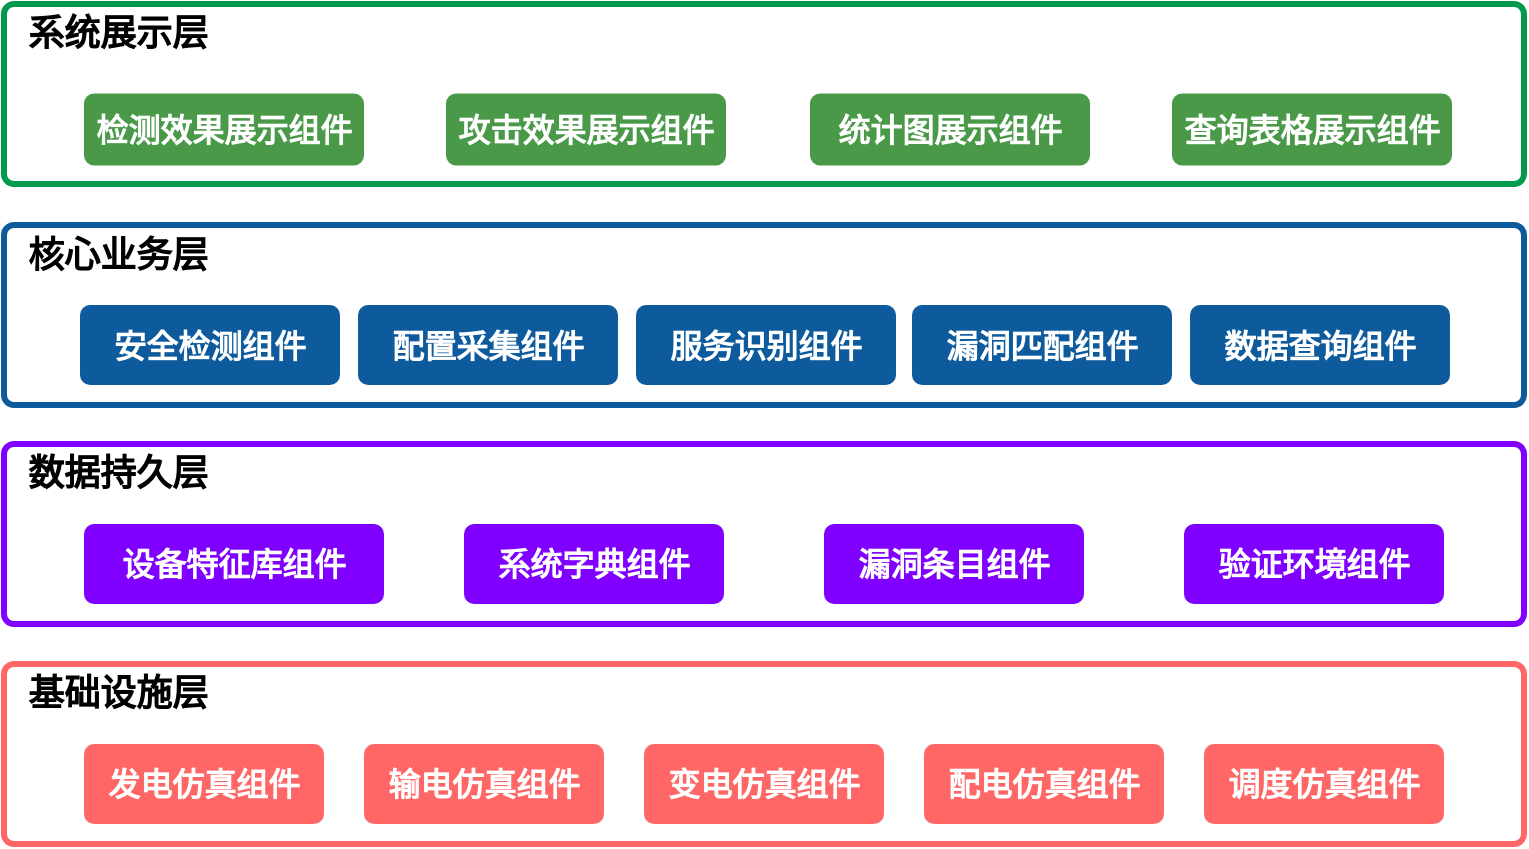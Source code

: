 <mxfile version="12.2.6" type="github" pages="4">
  <diagram id="oMSkakIWvGwZ2fosMGut" name="攻击验证">
    <mxGraphModel dx="1024" dy="534" grid="1" gridSize="10" guides="1" tooltips="1" connect="1" arrows="1" fold="1" page="1" pageScale="1" pageWidth="827" pageHeight="1169" math="0" shadow="0">
      <root>
        <mxCell id="0"/>
        <mxCell id="1" parent="0"/>
        <mxCell id="Iz9GkqVSgXcWEBfUTFil-1" value="" style="html=1;shadow=0;dashed=0;shape=mxgraph.bootstrap.rrect;align=center;rSize=5;strokeColor=#00994D;fontColor=#f0f0f0;spacingTop=30;whiteSpace=wrap;fillColor=none;strokeWidth=3;" parent="1" vertex="1">
          <mxGeometry x="20" y="280" width="760" height="90" as="geometry"/>
        </mxCell>
        <mxCell id="Iz9GkqVSgXcWEBfUTFil-2" value="系统展示层" style="html=1;shadow=0;dashed=0;shape=mxgraph.bootstrap.topButton;rSize=5;strokeColor=none;fillColor=none;fontColor=#000000;fontSize=18;fontStyle=1;align=left;spacingLeft=10;whiteSpace=wrap;resizeWidth=1;" parent="Iz9GkqVSgXcWEBfUTFil-1" vertex="1">
          <mxGeometry width="760.0" height="30" relative="1" as="geometry"/>
        </mxCell>
        <mxCell id="Iz9GkqVSgXcWEBfUTFil-3" value="检测效果展示组件" style="html=1;shadow=0;dashed=0;shape=mxgraph.bootstrap.rrect;align=center;rSize=5;strokeColor=none;fillColor=#499948;fontColor=#ffffff;fontStyle=1;whiteSpace=wrap;fontSize=16;fontFamily=楷体;" parent="Iz9GkqVSgXcWEBfUTFil-1" vertex="1">
          <mxGeometry x="40" y="44.727" width="140" height="36" as="geometry"/>
        </mxCell>
        <mxCell id="Iz9GkqVSgXcWEBfUTFil-4" value="攻击效果展示组件" style="html=1;shadow=0;dashed=0;shape=mxgraph.bootstrap.rrect;align=center;rSize=5;strokeColor=none;fillColor=#499948;fontColor=#ffffff;fontStyle=1;whiteSpace=wrap;fontSize=16;fontFamily=楷体;" parent="Iz9GkqVSgXcWEBfUTFil-1" vertex="1">
          <mxGeometry x="221" y="44.727" width="140" height="36" as="geometry"/>
        </mxCell>
        <mxCell id="Iz9GkqVSgXcWEBfUTFil-5" value="统计图展示组件" style="html=1;shadow=0;dashed=0;shape=mxgraph.bootstrap.rrect;align=center;rSize=5;strokeColor=none;fillColor=#499948;fontColor=#ffffff;fontStyle=1;whiteSpace=wrap;fontSize=16;fontFamily=楷体;" parent="Iz9GkqVSgXcWEBfUTFil-1" vertex="1">
          <mxGeometry x="403" y="44.727" width="140" height="36" as="geometry"/>
        </mxCell>
        <mxCell id="Iz9GkqVSgXcWEBfUTFil-6" value="查询表格展示组件" style="html=1;shadow=0;dashed=0;shape=mxgraph.bootstrap.rrect;align=center;rSize=5;strokeColor=none;fillColor=#499948;fontColor=#ffffff;fontStyle=1;whiteSpace=wrap;fontSize=16;fontFamily=楷体;" parent="Iz9GkqVSgXcWEBfUTFil-1" vertex="1">
          <mxGeometry x="584" y="44.727" width="140" height="36" as="geometry"/>
        </mxCell>
        <mxCell id="Iz9GkqVSgXcWEBfUTFil-7" value="" style="html=1;shadow=0;dashed=0;shape=mxgraph.bootstrap.rrect;align=center;rSize=5;strokeColor=#0D5B9D;fontColor=#f0f0f0;spacingTop=30;whiteSpace=wrap;fillColor=none;strokeWidth=3;" parent="1" vertex="1">
          <mxGeometry x="20" y="390.5" width="760" height="90" as="geometry"/>
        </mxCell>
        <mxCell id="Iz9GkqVSgXcWEBfUTFil-8" value="核心业务层" style="html=1;shadow=0;dashed=0;shape=mxgraph.bootstrap.topButton;rSize=5;strokeColor=none;fillColor=none;fontColor=#000000;fontSize=18;fontStyle=1;align=left;spacingLeft=10;whiteSpace=wrap;resizeWidth=1;" parent="Iz9GkqVSgXcWEBfUTFil-7" vertex="1">
          <mxGeometry width="760.0" height="30" relative="1" as="geometry"/>
        </mxCell>
        <mxCell id="Iz9GkqVSgXcWEBfUTFil-11" value="安全检测组件" style="html=1;shadow=0;dashed=0;shape=mxgraph.bootstrap.rrect;align=center;rSize=5;strokeColor=none;fillColor=#0D5B9D;fontColor=#ffffff;fontStyle=1;whiteSpace=wrap;fontSize=16;fontFamily=楷体;" parent="Iz9GkqVSgXcWEBfUTFil-7" vertex="1">
          <mxGeometry x="38" y="40" width="130" height="40" as="geometry"/>
        </mxCell>
        <mxCell id="Iz9GkqVSgXcWEBfUTFil-12" value="配置采集组件" style="html=1;shadow=0;dashed=0;shape=mxgraph.bootstrap.rrect;align=center;rSize=5;strokeColor=none;fillColor=#0D5B9D;fontColor=#ffffff;fontStyle=1;whiteSpace=wrap;fontSize=16;fontFamily=楷体;" parent="Iz9GkqVSgXcWEBfUTFil-7" vertex="1">
          <mxGeometry x="177" y="40" width="130" height="40" as="geometry"/>
        </mxCell>
        <mxCell id="Iz9GkqVSgXcWEBfUTFil-13" value="服务识别组件" style="html=1;shadow=0;dashed=0;shape=mxgraph.bootstrap.rrect;align=center;rSize=5;strokeColor=none;fillColor=#0D5B9D;fontColor=#ffffff;fontStyle=1;whiteSpace=wrap;fontSize=16;fontFamily=楷体;" parent="Iz9GkqVSgXcWEBfUTFil-7" vertex="1">
          <mxGeometry x="316" y="40" width="130" height="40" as="geometry"/>
        </mxCell>
        <mxCell id="Iz9GkqVSgXcWEBfUTFil-14" value="漏洞匹配组件" style="html=1;shadow=0;dashed=0;shape=mxgraph.bootstrap.rrect;align=center;rSize=5;strokeColor=none;fillColor=#0D5B9D;fontColor=#ffffff;fontStyle=1;whiteSpace=wrap;fontSize=16;fontFamily=楷体;" parent="Iz9GkqVSgXcWEBfUTFil-7" vertex="1">
          <mxGeometry x="454" y="40" width="130" height="40" as="geometry"/>
        </mxCell>
        <mxCell id="Iz9GkqVSgXcWEBfUTFil-15" value="数据查询组件" style="html=1;shadow=0;dashed=0;shape=mxgraph.bootstrap.rrect;align=center;rSize=5;strokeColor=none;fillColor=#0D5B9D;fontColor=#ffffff;fontStyle=1;whiteSpace=wrap;fontSize=16;fontFamily=楷体;" parent="Iz9GkqVSgXcWEBfUTFil-7" vertex="1">
          <mxGeometry x="593" y="40" width="130" height="40" as="geometry"/>
        </mxCell>
        <mxCell id="Iz9GkqVSgXcWEBfUTFil-18" value="" style="html=1;shadow=0;dashed=0;shape=mxgraph.bootstrap.rrect;align=center;rSize=5;strokeColor=#7F00FF;fontColor=#f0f0f0;spacingTop=30;whiteSpace=wrap;fillColor=none;strokeWidth=3;" parent="1" vertex="1">
          <mxGeometry x="20" y="500" width="760" height="90" as="geometry"/>
        </mxCell>
        <mxCell id="Iz9GkqVSgXcWEBfUTFil-19" value="数据持久层" style="html=1;shadow=0;dashed=0;shape=mxgraph.bootstrap.topButton;rSize=5;strokeColor=none;fillColor=none;fontColor=#000000;fontSize=18;fontStyle=1;align=left;spacingLeft=10;whiteSpace=wrap;resizeWidth=1;" parent="Iz9GkqVSgXcWEBfUTFil-18" vertex="1">
          <mxGeometry width="760.0" height="30" relative="1" as="geometry"/>
        </mxCell>
        <mxCell id="Iz9GkqVSgXcWEBfUTFil-20" value="设备特征库组件" style="html=1;shadow=0;dashed=0;shape=mxgraph.bootstrap.rrect;align=center;rSize=5;strokeColor=none;fillColor=#7F00FF;fontColor=#ffffff;fontStyle=1;whiteSpace=wrap;fontSize=16;fontFamily=楷体;" parent="Iz9GkqVSgXcWEBfUTFil-18" vertex="1">
          <mxGeometry x="40" y="40" width="150" height="40" as="geometry"/>
        </mxCell>
        <mxCell id="Iz9GkqVSgXcWEBfUTFil-22" value="系统字典组件" style="html=1;shadow=0;dashed=0;shape=mxgraph.bootstrap.rrect;align=center;rSize=5;strokeColor=none;fillColor=#7F00FF;fontColor=#ffffff;fontStyle=1;whiteSpace=wrap;fontSize=16;fontFamily=楷体;" parent="Iz9GkqVSgXcWEBfUTFil-18" vertex="1">
          <mxGeometry x="230" y="40" width="130" height="40" as="geometry"/>
        </mxCell>
        <mxCell id="Iz9GkqVSgXcWEBfUTFil-23" value="漏洞条目组件" style="html=1;shadow=0;dashed=0;shape=mxgraph.bootstrap.rrect;align=center;rSize=5;strokeColor=none;fillColor=#7F00FF;fontColor=#ffffff;fontStyle=1;whiteSpace=wrap;fontSize=16;fontFamily=楷体;" parent="Iz9GkqVSgXcWEBfUTFil-18" vertex="1">
          <mxGeometry x="410" y="40" width="130" height="40" as="geometry"/>
        </mxCell>
        <mxCell id="Iz9GkqVSgXcWEBfUTFil-24" value="验证环境组件" style="html=1;shadow=0;dashed=0;shape=mxgraph.bootstrap.rrect;align=center;rSize=5;strokeColor=none;fillColor=#7F00FF;fontColor=#ffffff;fontStyle=1;whiteSpace=wrap;fontSize=16;fontFamily=楷体;" parent="Iz9GkqVSgXcWEBfUTFil-18" vertex="1">
          <mxGeometry x="590" y="40" width="130" height="40" as="geometry"/>
        </mxCell>
        <mxCell id="Iz9GkqVSgXcWEBfUTFil-25" value="" style="html=1;shadow=0;dashed=0;shape=mxgraph.bootstrap.rrect;align=center;rSize=5;strokeColor=#FF6666;fontColor=#f0f0f0;spacingTop=30;whiteSpace=wrap;fillColor=none;strokeWidth=3;" parent="1" vertex="1">
          <mxGeometry x="20" y="610" width="760" height="90" as="geometry"/>
        </mxCell>
        <mxCell id="Iz9GkqVSgXcWEBfUTFil-26" value="基础设施层" style="html=1;shadow=0;dashed=0;shape=mxgraph.bootstrap.topButton;rSize=5;strokeColor=none;fillColor=none;fontColor=#000000;fontSize=18;fontStyle=1;align=left;spacingLeft=10;whiteSpace=wrap;resizeWidth=1;" parent="Iz9GkqVSgXcWEBfUTFil-25" vertex="1">
          <mxGeometry width="760.0" height="30" relative="1" as="geometry"/>
        </mxCell>
        <mxCell id="Iz9GkqVSgXcWEBfUTFil-27" value="发电仿真组件" style="html=1;shadow=0;dashed=0;shape=mxgraph.bootstrap.rrect;align=center;rSize=5;strokeColor=none;fillColor=#FF6666;fontColor=#ffffff;fontStyle=1;whiteSpace=wrap;fontSize=16;fontFamily=楷体;" parent="Iz9GkqVSgXcWEBfUTFil-25" vertex="1">
          <mxGeometry x="40" y="40" width="120" height="40" as="geometry"/>
        </mxCell>
        <mxCell id="Iz9GkqVSgXcWEBfUTFil-28" value="输电仿真组件" style="html=1;shadow=0;dashed=0;shape=mxgraph.bootstrap.rrect;align=center;rSize=5;strokeColor=none;fillColor=#FF6666;fontColor=#ffffff;fontStyle=1;whiteSpace=wrap;fontSize=16;fontFamily=楷体;" parent="Iz9GkqVSgXcWEBfUTFil-25" vertex="1">
          <mxGeometry x="180" y="40" width="120" height="40" as="geometry"/>
        </mxCell>
        <mxCell id="Iz9GkqVSgXcWEBfUTFil-29" value="变电仿真组件" style="html=1;shadow=0;dashed=0;shape=mxgraph.bootstrap.rrect;align=center;rSize=5;strokeColor=none;fillColor=#FF6666;fontColor=#ffffff;fontStyle=1;whiteSpace=wrap;fontSize=16;fontFamily=楷体;" parent="Iz9GkqVSgXcWEBfUTFil-25" vertex="1">
          <mxGeometry x="320" y="40" width="120" height="40" as="geometry"/>
        </mxCell>
        <mxCell id="Iz9GkqVSgXcWEBfUTFil-30" value="配电仿真组件" style="html=1;shadow=0;dashed=0;shape=mxgraph.bootstrap.rrect;align=center;rSize=5;strokeColor=none;fillColor=#FF6666;fontColor=#ffffff;fontStyle=1;whiteSpace=wrap;fontSize=16;fontFamily=楷体;" parent="Iz9GkqVSgXcWEBfUTFil-25" vertex="1">
          <mxGeometry x="460" y="40" width="120" height="40" as="geometry"/>
        </mxCell>
        <mxCell id="Iz9GkqVSgXcWEBfUTFil-31" value="调度仿真组件" style="html=1;shadow=0;dashed=0;shape=mxgraph.bootstrap.rrect;align=center;rSize=5;strokeColor=none;fillColor=#FF6666;fontColor=#ffffff;fontStyle=1;whiteSpace=wrap;fontSize=16;fontFamily=楷体;" parent="Iz9GkqVSgXcWEBfUTFil-25" vertex="1">
          <mxGeometry x="600" y="40" width="120" height="40" as="geometry"/>
        </mxCell>
      </root>
    </mxGraphModel>
  </diagram>
  <diagram id="OP2JlEEtq302NK69SK7C" name="固件漏洞">
    <mxGraphModel dx="1024" dy="534" grid="1" gridSize="10" guides="1" tooltips="1" connect="1" arrows="1" fold="1" page="1" pageScale="1" pageWidth="827" pageHeight="1169" math="0" shadow="0">
      <root>
        <mxCell id="QqAQgJ3KjBi81qIqSDTb-0"/>
        <mxCell id="QqAQgJ3KjBi81qIqSDTb-1" parent="QqAQgJ3KjBi81qIqSDTb-0"/>
        <mxCell id="DVevCvVaEX97VUiW8VQT-0" value="" style="html=1;shadow=0;dashed=0;shape=mxgraph.bootstrap.rrect;align=center;rSize=5;strokeColor=#00994D;fontColor=#f0f0f0;spacingTop=30;whiteSpace=wrap;fillColor=none;strokeWidth=3;" parent="QqAQgJ3KjBi81qIqSDTb-1" vertex="1">
          <mxGeometry x="20" y="280" width="760" height="90" as="geometry"/>
        </mxCell>
        <mxCell id="DVevCvVaEX97VUiW8VQT-1" value="系统展示层" style="html=1;shadow=0;dashed=0;shape=mxgraph.bootstrap.topButton;rSize=5;strokeColor=none;fillColor=none;fontColor=#000000;fontSize=18;fontStyle=1;align=left;spacingLeft=10;whiteSpace=wrap;resizeWidth=1;" parent="DVevCvVaEX97VUiW8VQT-0" vertex="1">
          <mxGeometry width="760.0" height="30" relative="1" as="geometry"/>
        </mxCell>
        <mxCell id="DVevCvVaEX97VUiW8VQT-2" value="固件分析展示组件" style="html=1;shadow=0;dashed=0;shape=mxgraph.bootstrap.rrect;align=center;rSize=5;strokeColor=none;fillColor=#499948;fontColor=#ffffff;fontStyle=1;whiteSpace=wrap;fontSize=16;fontFamily=楷体;flipH=0;" parent="DVevCvVaEX97VUiW8VQT-0" vertex="1">
          <mxGeometry x="40" y="44.727" width="200" height="36" as="geometry"/>
        </mxCell>
        <mxCell id="DVevCvVaEX97VUiW8VQT-4" value="统计图展示组件" style="html=1;shadow=0;dashed=0;shape=mxgraph.bootstrap.rrect;align=center;rSize=5;strokeColor=none;fillColor=#499948;fontColor=#ffffff;fontStyle=1;whiteSpace=wrap;fontSize=16;fontFamily=楷体;flipH=0;" parent="DVevCvVaEX97VUiW8VQT-0" vertex="1">
          <mxGeometry x="280" y="44.727" width="200" height="36" as="geometry"/>
        </mxCell>
        <mxCell id="DVevCvVaEX97VUiW8VQT-5" value="查询表格展示组件" style="html=1;shadow=0;dashed=0;shape=mxgraph.bootstrap.rrect;align=center;rSize=5;strokeColor=none;fillColor=#499948;fontColor=#ffffff;fontStyle=1;whiteSpace=wrap;fontSize=16;fontFamily=楷体;flipH=0;" parent="DVevCvVaEX97VUiW8VQT-0" vertex="1">
          <mxGeometry x="520" y="45.227" width="200" height="36" as="geometry"/>
        </mxCell>
        <mxCell id="DVevCvVaEX97VUiW8VQT-6" value="" style="html=1;shadow=0;dashed=0;shape=mxgraph.bootstrap.rrect;align=center;rSize=5;strokeColor=#3333FF;fontColor=#f0f0f0;spacingTop=30;whiteSpace=wrap;fillColor=none;strokeWidth=3;" parent="QqAQgJ3KjBi81qIqSDTb-1" vertex="1">
          <mxGeometry x="20" y="390.5" width="760" height="90" as="geometry"/>
        </mxCell>
        <mxCell id="DVevCvVaEX97VUiW8VQT-7" value="核心业务层" style="html=1;shadow=0;dashed=0;shape=mxgraph.bootstrap.topButton;rSize=5;strokeColor=none;fillColor=none;fontColor=#000000;fontSize=18;fontStyle=1;align=left;spacingLeft=10;whiteSpace=wrap;resizeWidth=1;" parent="DVevCvVaEX97VUiW8VQT-6" vertex="1">
          <mxGeometry width="760.0" height="30" relative="1" as="geometry"/>
        </mxCell>
        <mxCell id="DVevCvVaEX97VUiW8VQT-8" value="固件爬取组件" style="html=1;shadow=0;dashed=0;shape=mxgraph.bootstrap.rrect;align=center;rSize=5;strokeColor=none;fillColor=#0D5B9D;fontColor=#ffffff;fontStyle=1;whiteSpace=wrap;fontSize=16;fontFamily=楷体;" parent="DVevCvVaEX97VUiW8VQT-6" vertex="1">
          <mxGeometry x="38" y="40" width="150" height="40" as="geometry"/>
        </mxCell>
        <mxCell id="DVevCvVaEX97VUiW8VQT-9" value="固件解析组件" style="html=1;shadow=0;dashed=0;shape=mxgraph.bootstrap.rrect;align=center;rSize=5;strokeColor=none;fillColor=#0D5B9D;fontColor=#ffffff;fontStyle=1;whiteSpace=wrap;fontSize=16;fontFamily=楷体;" parent="DVevCvVaEX97VUiW8VQT-6" vertex="1">
          <mxGeometry x="215" y="40" width="150" height="40" as="geometry"/>
        </mxCell>
        <mxCell id="DVevCvVaEX97VUiW8VQT-10" value="脆弱性分析组件" style="html=1;shadow=0;dashed=0;shape=mxgraph.bootstrap.rrect;align=center;rSize=5;strokeColor=none;fillColor=#0D5B9D;fontColor=#ffffff;fontStyle=1;whiteSpace=wrap;fontSize=16;fontFamily=楷体;" parent="DVevCvVaEX97VUiW8VQT-6" vertex="1">
          <mxGeometry x="393" y="40" width="150" height="40" as="geometry"/>
        </mxCell>
        <mxCell id="DVevCvVaEX97VUiW8VQT-12" value="数据查询组件" style="html=1;shadow=0;dashed=0;shape=mxgraph.bootstrap.rrect;align=center;rSize=5;strokeColor=none;fillColor=#0D5B9D;fontColor=#ffffff;fontStyle=1;whiteSpace=wrap;fontSize=16;fontFamily=楷体;" parent="DVevCvVaEX97VUiW8VQT-6" vertex="1">
          <mxGeometry x="570" y="40" width="150" height="40" as="geometry"/>
        </mxCell>
        <mxCell id="DVevCvVaEX97VUiW8VQT-13" value="" style="html=1;shadow=0;dashed=0;shape=mxgraph.bootstrap.rrect;align=center;rSize=5;strokeColor=#7F00FF;fontColor=#f0f0f0;spacingTop=30;whiteSpace=wrap;fillColor=none;strokeWidth=3;" parent="QqAQgJ3KjBi81qIqSDTb-1" vertex="1">
          <mxGeometry x="20" y="500" width="760" height="90" as="geometry"/>
        </mxCell>
        <mxCell id="DVevCvVaEX97VUiW8VQT-14" value="数据持久层" style="html=1;shadow=0;dashed=0;shape=mxgraph.bootstrap.topButton;rSize=5;strokeColor=none;fillColor=none;fontColor=#000000;fontSize=18;fontStyle=1;align=left;spacingLeft=10;whiteSpace=wrap;resizeWidth=1;" parent="DVevCvVaEX97VUiW8VQT-13" vertex="1">
          <mxGeometry width="760.0" height="30" relative="1" as="geometry"/>
        </mxCell>
        <mxCell id="DVevCvVaEX97VUiW8VQT-15" value="固件信息库组件" style="html=1;shadow=0;dashed=0;shape=mxgraph.bootstrap.rrect;align=center;rSize=5;strokeColor=none;fillColor=#B266FF;fontColor=#ffffff;fontStyle=1;whiteSpace=wrap;fontSize=16;fontFamily=楷体;" parent="DVevCvVaEX97VUiW8VQT-13" vertex="1">
          <mxGeometry x="40" y="40" width="150" height="40" as="geometry"/>
        </mxCell>
        <mxCell id="DVevCvVaEX97VUiW8VQT-16" value="漏洞库组件" style="html=1;shadow=0;dashed=0;shape=mxgraph.bootstrap.rrect;align=center;rSize=5;strokeColor=none;fillColor=#B266FF;fontColor=#ffffff;fontStyle=1;whiteSpace=wrap;fontSize=16;fontFamily=楷体;" parent="DVevCvVaEX97VUiW8VQT-13" vertex="1">
          <mxGeometry x="217" y="40" width="150" height="40" as="geometry"/>
        </mxCell>
        <mxCell id="DVevCvVaEX97VUiW8VQT-18" value="缺陷模板库组件" style="html=1;shadow=0;dashed=0;shape=mxgraph.bootstrap.rrect;align=center;rSize=5;strokeColor=none;fillColor=#B266FF;fontColor=#ffffff;fontStyle=1;whiteSpace=wrap;fontSize=16;fontFamily=楷体;" parent="DVevCvVaEX97VUiW8VQT-13" vertex="1">
          <mxGeometry x="570" y="40" width="150" height="40" as="geometry"/>
        </mxCell>
        <mxCell id="ehfEfvWSxTRkCNzZWajF-26" value="系统字典组件" style="html=1;shadow=0;dashed=0;shape=mxgraph.bootstrap.rrect;align=center;rSize=5;strokeColor=none;fillColor=#B266FF;fontColor=#ffffff;fontStyle=1;whiteSpace=wrap;fontSize=16;fontFamily=楷体;" parent="DVevCvVaEX97VUiW8VQT-13" vertex="1">
          <mxGeometry x="393" y="40" width="150" height="40" as="geometry"/>
        </mxCell>
        <mxCell id="DVevCvVaEX97VUiW8VQT-19" value="" style="html=1;shadow=0;dashed=0;shape=mxgraph.bootstrap.rrect;align=center;rSize=5;strokeColor=#FF6666;fontColor=#f0f0f0;spacingTop=30;whiteSpace=wrap;fillColor=none;strokeWidth=3;" parent="QqAQgJ3KjBi81qIqSDTb-1" vertex="1">
          <mxGeometry x="20" y="610" width="760" height="90" as="geometry"/>
        </mxCell>
        <mxCell id="DVevCvVaEX97VUiW8VQT-20" value="基础设施层" style="html=1;shadow=0;dashed=0;shape=mxgraph.bootstrap.topButton;rSize=5;strokeColor=none;fillColor=none;fontColor=#000000;fontSize=18;fontStyle=1;align=left;spacingLeft=10;whiteSpace=wrap;resizeWidth=1;" parent="DVevCvVaEX97VUiW8VQT-19" vertex="1">
          <mxGeometry width="760.0" height="30" relative="1" as="geometry"/>
        </mxCell>
        <mxCell id="DVevCvVaEX97VUiW8VQT-21" value="发电仿真组件" style="html=1;shadow=0;dashed=0;shape=mxgraph.bootstrap.rrect;align=center;rSize=5;strokeColor=none;fillColor=#FF9999;fontColor=#ffffff;fontStyle=1;whiteSpace=wrap;fontSize=16;fontFamily=楷体;" parent="DVevCvVaEX97VUiW8VQT-19" vertex="1">
          <mxGeometry x="40" y="40" width="120" height="40" as="geometry"/>
        </mxCell>
        <mxCell id="DVevCvVaEX97VUiW8VQT-22" value="输电仿真组件" style="html=1;shadow=0;dashed=0;shape=mxgraph.bootstrap.rrect;align=center;rSize=5;strokeColor=none;fillColor=#FF9999;fontColor=#ffffff;fontStyle=1;whiteSpace=wrap;fontSize=16;fontFamily=楷体;" parent="DVevCvVaEX97VUiW8VQT-19" vertex="1">
          <mxGeometry x="180" y="40" width="120" height="40" as="geometry"/>
        </mxCell>
        <mxCell id="DVevCvVaEX97VUiW8VQT-23" value="变电仿真组件" style="html=1;shadow=0;dashed=0;shape=mxgraph.bootstrap.rrect;align=center;rSize=5;strokeColor=none;fillColor=#FF9999;fontColor=#ffffff;fontStyle=1;whiteSpace=wrap;fontSize=16;fontFamily=楷体;" parent="DVevCvVaEX97VUiW8VQT-19" vertex="1">
          <mxGeometry x="320" y="40" width="120" height="40" as="geometry"/>
        </mxCell>
        <mxCell id="DVevCvVaEX97VUiW8VQT-24" value="配电仿真组件" style="html=1;shadow=0;dashed=0;shape=mxgraph.bootstrap.rrect;align=center;rSize=5;strokeColor=none;fillColor=#FF9999;fontColor=#ffffff;fontStyle=1;whiteSpace=wrap;fontSize=16;fontFamily=楷体;" parent="DVevCvVaEX97VUiW8VQT-19" vertex="1">
          <mxGeometry x="460" y="40" width="120" height="40" as="geometry"/>
        </mxCell>
        <mxCell id="DVevCvVaEX97VUiW8VQT-25" value="调度仿真组件" style="html=1;shadow=0;dashed=0;shape=mxgraph.bootstrap.rrect;align=center;rSize=5;strokeColor=none;fillColor=#FF9999;fontColor=#ffffff;fontStyle=1;whiteSpace=wrap;fontSize=16;fontFamily=楷体;" parent="DVevCvVaEX97VUiW8VQT-19" vertex="1">
          <mxGeometry x="600" y="40" width="120" height="40" as="geometry"/>
        </mxCell>
      </root>
    </mxGraphModel>
  </diagram>
  <diagram id="jZLKzH1V-WnM7EQkGspJ" name="入侵检测">
    <mxGraphModel dx="1024" dy="534" grid="1" gridSize="10" guides="1" tooltips="1" connect="1" arrows="1" fold="1" page="1" pageScale="1" pageWidth="827" pageHeight="1169" math="0" shadow="0">
      <root>
        <mxCell id="eSloQVtuS_DJS62Nckxv-0"/>
        <mxCell id="eSloQVtuS_DJS62Nckxv-1" parent="eSloQVtuS_DJS62Nckxv-0"/>
        <mxCell id="PfVu0jtfiU7jT98KqNei-0" value="" style="html=1;shadow=0;dashed=0;shape=mxgraph.bootstrap.rrect;align=center;rSize=5;strokeColor=#00994D;fontColor=#f0f0f0;spacingTop=30;whiteSpace=wrap;fillColor=none;strokeWidth=3;" parent="eSloQVtuS_DJS62Nckxv-1" vertex="1">
          <mxGeometry x="33" y="320" width="760" height="90" as="geometry"/>
        </mxCell>
        <mxCell id="PfVu0jtfiU7jT98KqNei-1" value="系统展示层" style="html=1;shadow=0;dashed=0;shape=mxgraph.bootstrap.topButton;rSize=5;strokeColor=none;fillColor=none;fontColor=#000000;fontSize=18;fontStyle=1;align=left;spacingLeft=10;whiteSpace=wrap;resizeWidth=1;" parent="PfVu0jtfiU7jT98KqNei-0" vertex="1">
          <mxGeometry width="760.0" height="30" relative="1" as="geometry"/>
        </mxCell>
        <mxCell id="PfVu0jtfiU7jT98KqNei-2" value="威胁告警组件" style="html=1;shadow=0;dashed=0;shape=mxgraph.bootstrap.rrect;align=center;rSize=5;strokeColor=none;fillColor=#499948;fontColor=#ffffff;fontStyle=1;whiteSpace=wrap;fontSize=16;fontFamily=楷体;" parent="PfVu0jtfiU7jT98KqNei-0" vertex="1">
          <mxGeometry x="40" y="44.727" width="140" height="36" as="geometry"/>
        </mxCell>
        <mxCell id="PfVu0jtfiU7jT98KqNei-3" value="流量统计展示组件" style="html=1;shadow=0;dashed=0;shape=mxgraph.bootstrap.rrect;align=center;rSize=5;strokeColor=none;fillColor=#499948;fontColor=#ffffff;fontStyle=1;whiteSpace=wrap;fontSize=16;fontFamily=楷体;" parent="PfVu0jtfiU7jT98KqNei-0" vertex="1">
          <mxGeometry x="221" y="44.727" width="140" height="36" as="geometry"/>
        </mxCell>
        <mxCell id="PfVu0jtfiU7jT98KqNei-4" value="网络态势展示组件" style="html=1;shadow=0;dashed=0;shape=mxgraph.bootstrap.rrect;align=center;rSize=5;strokeColor=none;fillColor=#499948;fontColor=#ffffff;fontStyle=1;whiteSpace=wrap;fontSize=16;fontFamily=楷体;" parent="PfVu0jtfiU7jT98KqNei-0" vertex="1">
          <mxGeometry x="403" y="44.727" width="140" height="36" as="geometry"/>
        </mxCell>
        <mxCell id="PfVu0jtfiU7jT98KqNei-5" value="数据查询展示组件" style="html=1;shadow=0;dashed=0;shape=mxgraph.bootstrap.rrect;align=center;rSize=5;strokeColor=none;fillColor=#499948;fontColor=#ffffff;fontStyle=1;whiteSpace=wrap;fontSize=16;fontFamily=楷体;" parent="PfVu0jtfiU7jT98KqNei-0" vertex="1">
          <mxGeometry x="584" y="44.727" width="140" height="36" as="geometry"/>
        </mxCell>
        <mxCell id="PfVu0jtfiU7jT98KqNei-6" value="" style="html=1;shadow=0;dashed=0;shape=mxgraph.bootstrap.rrect;align=center;rSize=5;strokeColor=#0D5B9D;fontColor=#f0f0f0;spacingTop=30;whiteSpace=wrap;fillColor=none;strokeWidth=3;" parent="eSloQVtuS_DJS62Nckxv-1" vertex="1">
          <mxGeometry x="33" y="430.5" width="760" height="90" as="geometry"/>
        </mxCell>
        <mxCell id="PfVu0jtfiU7jT98KqNei-7" value="核心业务层" style="html=1;shadow=0;dashed=0;shape=mxgraph.bootstrap.topButton;rSize=5;strokeColor=none;fillColor=none;fontColor=#000000;fontSize=18;fontStyle=1;align=left;spacingLeft=10;whiteSpace=wrap;resizeWidth=1;" parent="PfVu0jtfiU7jT98KqNei-6" vertex="1">
          <mxGeometry width="760.0" height="30" relative="1" as="geometry"/>
        </mxCell>
        <mxCell id="PfVu0jtfiU7jT98KqNei-8" value="协议识别组件" style="html=1;shadow=0;dashed=0;shape=mxgraph.bootstrap.rrect;align=center;rSize=5;strokeColor=none;fillColor=#0D5B9D;fontColor=#ffffff;fontStyle=1;whiteSpace=wrap;fontSize=16;fontFamily=楷体;" parent="PfVu0jtfiU7jT98KqNei-6" vertex="1">
          <mxGeometry x="38" y="40" width="153" height="40" as="geometry"/>
        </mxCell>
        <mxCell id="PfVu0jtfiU7jT98KqNei-9" value="设备配置采集组件" style="html=1;shadow=0;dashed=0;shape=mxgraph.bootstrap.rrect;align=center;rSize=5;strokeColor=none;fillColor=#0D5B9D;fontColor=#ffffff;fontStyle=1;whiteSpace=wrap;fontSize=16;fontFamily=楷体;" parent="PfVu0jtfiU7jT98KqNei-6" vertex="1">
          <mxGeometry x="214" y="40" width="153" height="40" as="geometry"/>
        </mxCell>
        <mxCell id="PfVu0jtfiU7jT98KqNei-11" value="规则配置组件" style="html=1;shadow=0;dashed=0;shape=mxgraph.bootstrap.rrect;align=center;rSize=5;strokeColor=none;fillColor=#0D5B9D;fontColor=#ffffff;fontStyle=1;whiteSpace=wrap;fontSize=16;fontFamily=楷体;" parent="PfVu0jtfiU7jT98KqNei-6" vertex="1">
          <mxGeometry x="391" y="40" width="153" height="40" as="geometry"/>
        </mxCell>
        <mxCell id="PfVu0jtfiU7jT98KqNei-12" value="数据查询组件" style="html=1;shadow=0;dashed=0;shape=mxgraph.bootstrap.rrect;align=center;rSize=5;strokeColor=none;fillColor=#0D5B9D;fontColor=#ffffff;fontStyle=1;whiteSpace=wrap;fontSize=16;fontFamily=楷体;" parent="PfVu0jtfiU7jT98KqNei-6" vertex="1">
          <mxGeometry x="567" y="40" width="153" height="40" as="geometry"/>
        </mxCell>
        <mxCell id="PfVu0jtfiU7jT98KqNei-13" value="" style="html=1;shadow=0;dashed=0;shape=mxgraph.bootstrap.rrect;align=center;rSize=5;strokeColor=#76608A;fontColor=#f0f0f0;spacingTop=30;whiteSpace=wrap;fillColor=none;strokeWidth=3;" parent="eSloQVtuS_DJS62Nckxv-1" vertex="1">
          <mxGeometry x="33" y="540" width="760" height="90" as="geometry"/>
        </mxCell>
        <mxCell id="PfVu0jtfiU7jT98KqNei-14" value="数据持久层" style="html=1;shadow=0;dashed=0;shape=mxgraph.bootstrap.topButton;rSize=5;strokeColor=none;fillColor=none;fontColor=#000000;fontSize=18;fontStyle=1;align=left;spacingLeft=10;whiteSpace=wrap;resizeWidth=1;" parent="PfVu0jtfiU7jT98KqNei-13" vertex="1">
          <mxGeometry width="760.0" height="30" relative="1" as="geometry"/>
        </mxCell>
        <mxCell id="PfVu0jtfiU7jT98KqNei-15" value="协议特征库组件" style="html=1;shadow=0;dashed=0;shape=mxgraph.bootstrap.rrect;align=center;rSize=5;strokeColor=#76608A;fillColor=#76608A;fontColor=#ffffff;fontStyle=1;whiteSpace=wrap;fontSize=16;fontFamily=楷体;" parent="PfVu0jtfiU7jT98KqNei-13" vertex="1">
          <mxGeometry x="40" y="40" width="120" height="40" as="geometry"/>
        </mxCell>
        <mxCell id="PfVu0jtfiU7jT98KqNei-16" value="资产库组件" style="html=1;shadow=0;dashed=0;shape=mxgraph.bootstrap.rrect;align=center;rSize=5;strokeColor=#76608A;fillColor=#76608A;fontColor=#ffffff;fontStyle=1;whiteSpace=wrap;fontSize=16;fontFamily=楷体;" parent="PfVu0jtfiU7jT98KqNei-13" vertex="1">
          <mxGeometry x="186" y="40" width="110" height="40" as="geometry"/>
        </mxCell>
        <mxCell id="PfVu0jtfiU7jT98KqNei-17" value="规则库组件" style="html=1;shadow=0;dashed=0;shape=mxgraph.bootstrap.rrect;align=center;rSize=5;strokeColor=#76608A;fillColor=#76608A;fontColor=#ffffff;fontStyle=1;whiteSpace=wrap;fontSize=16;fontFamily=楷体;" parent="PfVu0jtfiU7jT98KqNei-13" vertex="1">
          <mxGeometry x="469" y="40" width="110" height="40" as="geometry"/>
        </mxCell>
        <mxCell id="PfVu0jtfiU7jT98KqNei-18" value="系统字典组件" style="html=1;shadow=0;dashed=0;shape=mxgraph.bootstrap.rrect;align=center;rSize=5;strokeColor=#76608A;fillColor=#76608A;fontColor=#ffffff;fontStyle=1;whiteSpace=wrap;fontSize=16;fontFamily=楷体;" parent="PfVu0jtfiU7jT98KqNei-13" vertex="1">
          <mxGeometry x="610" y="40" width="110" height="40" as="geometry"/>
        </mxCell>
        <mxCell id="PfVu0jtfiU7jT98KqNei-26" value="攻击事件库组件" style="html=1;shadow=0;dashed=0;shape=mxgraph.bootstrap.rrect;align=center;rSize=5;strokeColor=#76608A;fillColor=#76608A;fontColor=#ffffff;fontStyle=1;whiteSpace=wrap;fontSize=16;fontFamily=楷体;" parent="PfVu0jtfiU7jT98KqNei-13" vertex="1">
          <mxGeometry x="321" y="40" width="123" height="40" as="geometry"/>
        </mxCell>
        <mxCell id="PfVu0jtfiU7jT98KqNei-19" value="" style="html=1;shadow=0;dashed=0;shape=mxgraph.bootstrap.rrect;align=center;rSize=5;strokeColor=#8C008C;fontColor=#f0f0f0;spacingTop=30;whiteSpace=wrap;fillColor=none;strokeWidth=3;" parent="eSloQVtuS_DJS62Nckxv-1" vertex="1">
          <mxGeometry x="33" y="650" width="760" height="90" as="geometry"/>
        </mxCell>
        <mxCell id="PfVu0jtfiU7jT98KqNei-20" value="基础设施层" style="html=1;shadow=0;dashed=0;shape=mxgraph.bootstrap.topButton;rSize=5;strokeColor=none;fillColor=none;fontColor=#000000;fontSize=18;fontStyle=1;align=left;spacingLeft=10;whiteSpace=wrap;resizeWidth=1;" parent="PfVu0jtfiU7jT98KqNei-19" vertex="1">
          <mxGeometry width="760.0" height="30" relative="1" as="geometry"/>
        </mxCell>
        <mxCell id="PfVu0jtfiU7jT98KqNei-21" value="发电仿真组件" style="html=1;shadow=0;dashed=0;shape=mxgraph.bootstrap.rrect;align=center;rSize=5;strokeColor=#B20000;fillColor=#8C008C;fontColor=#ffffff;fontStyle=1;whiteSpace=wrap;fontSize=16;fontFamily=楷体;" parent="PfVu0jtfiU7jT98KqNei-19" vertex="1">
          <mxGeometry x="40" y="40" width="120" height="40" as="geometry"/>
        </mxCell>
        <mxCell id="PfVu0jtfiU7jT98KqNei-22" value="输电仿真组件" style="html=1;shadow=0;dashed=0;shape=mxgraph.bootstrap.rrect;align=center;rSize=5;strokeColor=#B20000;fillColor=#8C008C;fontColor=#ffffff;fontStyle=1;whiteSpace=wrap;fontSize=16;fontFamily=楷体;" parent="PfVu0jtfiU7jT98KqNei-19" vertex="1">
          <mxGeometry x="180" y="40" width="120" height="40" as="geometry"/>
        </mxCell>
        <mxCell id="PfVu0jtfiU7jT98KqNei-23" value="变电仿真组件" style="html=1;shadow=0;dashed=0;shape=mxgraph.bootstrap.rrect;align=center;rSize=5;strokeColor=#B20000;fillColor=#8C008C;fontColor=#ffffff;fontStyle=1;whiteSpace=wrap;fontSize=16;fontFamily=楷体;" parent="PfVu0jtfiU7jT98KqNei-19" vertex="1">
          <mxGeometry x="320" y="40" width="120" height="40" as="geometry"/>
        </mxCell>
        <mxCell id="PfVu0jtfiU7jT98KqNei-24" value="配电仿真组件" style="html=1;shadow=0;dashed=0;shape=mxgraph.bootstrap.rrect;align=center;rSize=5;strokeColor=#B20000;fillColor=#8C008C;fontColor=#ffffff;fontStyle=1;whiteSpace=wrap;fontSize=16;fontFamily=楷体;" parent="PfVu0jtfiU7jT98KqNei-19" vertex="1">
          <mxGeometry x="460" y="40" width="120" height="40" as="geometry"/>
        </mxCell>
        <mxCell id="PfVu0jtfiU7jT98KqNei-25" value="调度仿真组件" style="html=1;shadow=0;dashed=0;shape=mxgraph.bootstrap.rrect;align=center;rSize=5;strokeColor=#B20000;fillColor=#8C008C;fontColor=#ffffff;fontStyle=1;whiteSpace=wrap;fontSize=16;fontFamily=楷体;" parent="PfVu0jtfiU7jT98KqNei-19" vertex="1">
          <mxGeometry x="600" y="40" width="120" height="40" as="geometry"/>
        </mxCell>
      </root>
    </mxGraphModel>
  </diagram>
  <diagram id="5bEEZY0vLlzLyStRDE6p" name="试验管控">
    <mxGraphModel dx="1024" dy="534" grid="1" gridSize="10" guides="1" tooltips="1" connect="1" arrows="1" fold="1" page="1" pageScale="1" pageWidth="827" pageHeight="1169" math="0" shadow="0">
      <root>
        <mxCell id="TYmeZ0yaHEhEsfv02S1p-0"/>
        <mxCell id="TYmeZ0yaHEhEsfv02S1p-1" parent="TYmeZ0yaHEhEsfv02S1p-0"/>
        <mxCell id="0B9Z9vkxKo9aDNmEN0Qr-0" value="" style="html=1;shadow=0;dashed=0;shape=mxgraph.bootstrap.rrect;align=center;rSize=5;strokeColor=#00994D;fontColor=#f0f0f0;spacingTop=30;whiteSpace=wrap;fillColor=none;strokeWidth=3;" parent="TYmeZ0yaHEhEsfv02S1p-1" vertex="1">
          <mxGeometry x="33" y="320" width="760" height="90" as="geometry"/>
        </mxCell>
        <mxCell id="0B9Z9vkxKo9aDNmEN0Qr-1" value="系统展示层" style="html=1;shadow=0;dashed=0;shape=mxgraph.bootstrap.topButton;rSize=5;strokeColor=none;fillColor=none;fontColor=#000000;fontSize=18;fontStyle=1;align=left;spacingLeft=10;whiteSpace=wrap;resizeWidth=1;" parent="0B9Z9vkxKo9aDNmEN0Qr-0" vertex="1">
          <mxGeometry width="760.0" height="30" relative="1" as="geometry"/>
        </mxCell>
        <mxCell id="0B9Z9vkxKo9aDNmEN0Qr-2" value="虚拟机展示组件" style="html=1;shadow=0;dashed=0;shape=mxgraph.bootstrap.rrect;align=center;rSize=5;strokeColor=none;fillColor=#499948;fontColor=#ffffff;fontStyle=1;whiteSpace=wrap;fontSize=16;fontFamily=楷体;flipH=1;flipV=1;" parent="0B9Z9vkxKo9aDNmEN0Qr-0" vertex="1">
          <mxGeometry x="40" y="44.5" width="140" height="36" as="geometry"/>
        </mxCell>
        <mxCell id="0B9Z9vkxKo9aDNmEN0Qr-3" value="云盘展示组件" style="html=1;shadow=0;dashed=0;shape=mxgraph.bootstrap.rrect;align=center;rSize=5;strokeColor=none;fillColor=#499948;fontColor=#ffffff;fontStyle=1;whiteSpace=wrap;fontSize=16;fontFamily=楷体;flipH=1;flipV=1;" parent="0B9Z9vkxKo9aDNmEN0Qr-0" vertex="1">
          <mxGeometry x="187" y="44.5" width="119" height="36" as="geometry"/>
        </mxCell>
        <mxCell id="0B9Z9vkxKo9aDNmEN0Qr-4" value="SDN展示组件" style="html=1;shadow=0;dashed=0;shape=mxgraph.bootstrap.rrect;align=center;rSize=5;strokeColor=none;fillColor=#499948;fontColor=#ffffff;fontStyle=1;whiteSpace=wrap;fontSize=16;fontFamily=楷体;flipH=1;flipV=1;" parent="0B9Z9vkxKo9aDNmEN0Qr-0" vertex="1">
          <mxGeometry x="324" y="44.5" width="117" height="36" as="geometry"/>
        </mxCell>
        <mxCell id="0B9Z9vkxKo9aDNmEN0Qr-5" value="数据查询展示组件" style="html=1;shadow=0;dashed=0;shape=mxgraph.bootstrap.rrect;align=center;rSize=5;strokeColor=none;fillColor=#499948;fontColor=#ffffff;fontStyle=1;whiteSpace=wrap;fontSize=16;fontFamily=楷体;flipH=1;flipV=1;" parent="0B9Z9vkxKo9aDNmEN0Qr-0" vertex="1">
          <mxGeometry x="584" y="44.5" width="140" height="36" as="geometry"/>
        </mxCell>
        <mxCell id="0B9Z9vkxKo9aDNmEN0Qr-26" value="拓扑展示组件" style="html=1;shadow=0;dashed=0;shape=mxgraph.bootstrap.rrect;align=center;rSize=5;strokeColor=none;fillColor=#499948;fontColor=#ffffff;fontStyle=1;whiteSpace=wrap;fontSize=16;fontFamily=楷体;flipH=1;flipV=1;" parent="0B9Z9vkxKo9aDNmEN0Qr-0" vertex="1">
          <mxGeometry x="460" y="44.5" width="117" height="36" as="geometry"/>
        </mxCell>
        <mxCell id="0B9Z9vkxKo9aDNmEN0Qr-6" value="" style="html=1;shadow=0;dashed=0;shape=mxgraph.bootstrap.rrect;align=center;rSize=5;strokeColor=#000099;fontColor=#f0f0f0;spacingTop=30;whiteSpace=wrap;fillColor=none;strokeWidth=3;" parent="TYmeZ0yaHEhEsfv02S1p-1" vertex="1">
          <mxGeometry x="33" y="430.5" width="760" height="90" as="geometry"/>
        </mxCell>
        <mxCell id="0B9Z9vkxKo9aDNmEN0Qr-7" value="核心业务层" style="html=1;shadow=0;dashed=0;shape=mxgraph.bootstrap.topButton;rSize=5;strokeColor=none;fillColor=none;fontColor=#000000;fontSize=18;fontStyle=1;align=left;spacingLeft=10;whiteSpace=wrap;resizeWidth=1;" parent="0B9Z9vkxKo9aDNmEN0Qr-6" vertex="1">
          <mxGeometry width="760.0" height="30" relative="1" as="geometry"/>
        </mxCell>
        <mxCell id="0B9Z9vkxKo9aDNmEN0Qr-8" value="OpenStack组件" style="html=1;shadow=0;dashed=0;shape=mxgraph.bootstrap.rrect;align=center;rSize=5;strokeColor=none;fillColor=#0D5B9D;fontColor=#ffffff;fontStyle=1;whiteSpace=wrap;fontSize=16;fontFamily=楷体;" parent="0B9Z9vkxKo9aDNmEN0Qr-6" vertex="1">
          <mxGeometry x="38" y="40" width="132" height="40" as="geometry"/>
        </mxCell>
        <mxCell id="0B9Z9vkxKo9aDNmEN0Qr-9" value="SDN组件" style="html=1;shadow=0;dashed=0;shape=mxgraph.bootstrap.rrect;align=center;rSize=5;strokeColor=none;fillColor=#0D5B9D;fontColor=#ffffff;fontStyle=1;whiteSpace=wrap;fontSize=16;fontFamily=楷体;" parent="0B9Z9vkxKo9aDNmEN0Qr-6" vertex="1">
          <mxGeometry x="181" y="40" width="116" height="40" as="geometry"/>
        </mxCell>
        <mxCell id="0B9Z9vkxKo9aDNmEN0Qr-10" value="Agent组件" style="html=1;shadow=0;dashed=0;shape=mxgraph.bootstrap.rrect;align=center;rSize=5;strokeColor=none;fillColor=#0D5B9D;fontColor=#ffffff;fontStyle=1;whiteSpace=wrap;fontSize=16;fontFamily=楷体;" parent="0B9Z9vkxKo9aDNmEN0Qr-6" vertex="1">
          <mxGeometry x="319" y="40" width="109" height="40" as="geometry"/>
        </mxCell>
        <mxCell id="0B9Z9vkxKo9aDNmEN0Qr-11" value="数据查询组件" style="html=1;shadow=0;dashed=0;shape=mxgraph.bootstrap.rrect;align=center;rSize=5;strokeColor=none;fillColor=#0D5B9D;fontColor=#ffffff;fontStyle=1;whiteSpace=wrap;fontSize=16;fontFamily=楷体;" parent="0B9Z9vkxKo9aDNmEN0Qr-6" vertex="1">
          <mxGeometry x="567" y="40" width="153" height="40" as="geometry"/>
        </mxCell>
        <mxCell id="0B9Z9vkxKo9aDNmEN0Qr-27" value="租户管理组件" style="html=1;shadow=0;dashed=0;shape=mxgraph.bootstrap.rrect;align=center;rSize=5;strokeColor=none;fillColor=#0D5B9D;fontColor=#ffffff;fontStyle=1;whiteSpace=wrap;fontSize=16;fontFamily=楷体;" parent="0B9Z9vkxKo9aDNmEN0Qr-6" vertex="1">
          <mxGeometry x="454" y="40" width="109" height="40" as="geometry"/>
        </mxCell>
        <mxCell id="0B9Z9vkxKo9aDNmEN0Qr-12" value="" style="html=1;shadow=0;dashed=0;shape=mxgraph.bootstrap.rrect;align=center;rSize=5;strokeColor=#7F00FF;fontColor=#f0f0f0;spacingTop=30;whiteSpace=wrap;fillColor=none;strokeWidth=3;" parent="TYmeZ0yaHEhEsfv02S1p-1" vertex="1">
          <mxGeometry x="33" y="540" width="760" height="90" as="geometry"/>
        </mxCell>
        <mxCell id="0B9Z9vkxKo9aDNmEN0Qr-13" value="数据持久层" style="html=1;shadow=0;dashed=0;shape=mxgraph.bootstrap.topButton;rSize=5;strokeColor=none;fillColor=none;fontColor=#000000;fontSize=18;fontStyle=1;align=left;spacingLeft=10;whiteSpace=wrap;resizeWidth=1;" parent="0B9Z9vkxKo9aDNmEN0Qr-12" vertex="1">
          <mxGeometry width="760.0" height="30" relative="1" as="geometry"/>
        </mxCell>
        <mxCell id="0B9Z9vkxKo9aDNmEN0Qr-14" value="虚机设备库组件" style="html=1;shadow=0;dashed=0;shape=mxgraph.bootstrap.rrect;align=center;rSize=5;strokeColor=none;fillColor=#7F00FF;fontColor=#ffffff;fontStyle=1;whiteSpace=wrap;fontSize=16;fontFamily=楷体;" parent="0B9Z9vkxKo9aDNmEN0Qr-12" vertex="1">
          <mxGeometry x="40" y="40" width="120" height="40" as="geometry"/>
        </mxCell>
        <mxCell id="0B9Z9vkxKo9aDNmEN0Qr-15" value="资产库组件" style="html=1;shadow=0;dashed=0;shape=mxgraph.bootstrap.rrect;align=center;rSize=5;strokeColor=none;fillColor=#7F00FF;fontColor=#ffffff;fontStyle=1;whiteSpace=wrap;fontSize=16;fontFamily=楷体;" parent="0B9Z9vkxKo9aDNmEN0Qr-12" vertex="1">
          <mxGeometry x="186" y="40" width="110" height="40" as="geometry"/>
        </mxCell>
        <mxCell id="0B9Z9vkxKo9aDNmEN0Qr-16" value="租户库组件" style="html=1;shadow=0;dashed=0;shape=mxgraph.bootstrap.rrect;align=center;rSize=5;strokeColor=none;fillColor=#7F00FF;fontColor=#ffffff;fontStyle=1;whiteSpace=wrap;fontSize=16;fontFamily=楷体;" parent="0B9Z9vkxKo9aDNmEN0Qr-12" vertex="1">
          <mxGeometry x="469" y="40" width="110" height="40" as="geometry"/>
        </mxCell>
        <mxCell id="0B9Z9vkxKo9aDNmEN0Qr-17" value="系统字典组件" style="html=1;shadow=0;dashed=0;shape=mxgraph.bootstrap.rrect;align=center;rSize=5;strokeColor=none;fillColor=#7F00FF;fontColor=#ffffff;fontStyle=1;whiteSpace=wrap;fontSize=16;fontFamily=楷体;" parent="0B9Z9vkxKo9aDNmEN0Qr-12" vertex="1">
          <mxGeometry x="610" y="40" width="110" height="40" as="geometry"/>
        </mxCell>
        <mxCell id="0B9Z9vkxKo9aDNmEN0Qr-18" value="网络配置库组件" style="html=1;shadow=0;dashed=0;shape=mxgraph.bootstrap.rrect;align=center;rSize=5;strokeColor=none;fillColor=#7F00FF;fontColor=#ffffff;fontStyle=1;whiteSpace=wrap;fontSize=16;fontFamily=楷体;" parent="0B9Z9vkxKo9aDNmEN0Qr-12" vertex="1">
          <mxGeometry x="321" y="40" width="123" height="40" as="geometry"/>
        </mxCell>
        <mxCell id="0B9Z9vkxKo9aDNmEN0Qr-19" value="" style="html=1;shadow=0;dashed=0;shape=mxgraph.bootstrap.rrect;align=center;rSize=5;strokeColor=#8C008C;fontColor=#f0f0f0;spacingTop=30;whiteSpace=wrap;fillColor=none;strokeWidth=3;" parent="TYmeZ0yaHEhEsfv02S1p-1" vertex="1">
          <mxGeometry x="33" y="650" width="760" height="90" as="geometry"/>
        </mxCell>
        <mxCell id="0B9Z9vkxKo9aDNmEN0Qr-20" value="基础设施层" style="html=1;shadow=0;dashed=0;shape=mxgraph.bootstrap.topButton;rSize=5;strokeColor=none;fillColor=none;fontColor=#000000;fontSize=18;fontStyle=1;align=left;spacingLeft=10;whiteSpace=wrap;resizeWidth=1;" parent="0B9Z9vkxKo9aDNmEN0Qr-19" vertex="1">
          <mxGeometry width="760.0" height="30" relative="1" as="geometry"/>
        </mxCell>
        <mxCell id="0B9Z9vkxKo9aDNmEN0Qr-21" value="发电仿真组件" style="html=1;shadow=0;dashed=0;shape=mxgraph.bootstrap.rrect;align=center;rSize=5;strokeColor=none;fillColor=#8C008C;fontColor=#ffffff;fontStyle=1;whiteSpace=wrap;fontSize=16;fontFamily=楷体;" parent="0B9Z9vkxKo9aDNmEN0Qr-19" vertex="1">
          <mxGeometry x="40" y="40" width="120" height="40" as="geometry"/>
        </mxCell>
        <mxCell id="0B9Z9vkxKo9aDNmEN0Qr-22" value="输电仿真组件" style="html=1;shadow=0;dashed=0;shape=mxgraph.bootstrap.rrect;align=center;rSize=5;strokeColor=none;fillColor=#8C008C;fontColor=#ffffff;fontStyle=1;whiteSpace=wrap;fontSize=16;fontFamily=楷体;" parent="0B9Z9vkxKo9aDNmEN0Qr-19" vertex="1">
          <mxGeometry x="180" y="40" width="120" height="40" as="geometry"/>
        </mxCell>
        <mxCell id="0B9Z9vkxKo9aDNmEN0Qr-23" value="变电仿真组件" style="html=1;shadow=0;dashed=0;shape=mxgraph.bootstrap.rrect;align=center;rSize=5;strokeColor=none;fillColor=#8C008C;fontColor=#ffffff;fontStyle=1;whiteSpace=wrap;fontSize=16;fontFamily=楷体;" parent="0B9Z9vkxKo9aDNmEN0Qr-19" vertex="1">
          <mxGeometry x="320" y="40" width="120" height="40" as="geometry"/>
        </mxCell>
        <mxCell id="0B9Z9vkxKo9aDNmEN0Qr-24" value="配电仿真组件" style="html=1;shadow=0;dashed=0;shape=mxgraph.bootstrap.rrect;align=center;rSize=5;strokeColor=none;fillColor=#8C008C;fontColor=#ffffff;fontStyle=1;whiteSpace=wrap;fontSize=16;fontFamily=楷体;" parent="0B9Z9vkxKo9aDNmEN0Qr-19" vertex="1">
          <mxGeometry x="460" y="40" width="120" height="40" as="geometry"/>
        </mxCell>
        <mxCell id="0B9Z9vkxKo9aDNmEN0Qr-25" value="调度仿真组件" style="html=1;shadow=0;dashed=0;shape=mxgraph.bootstrap.rrect;align=center;rSize=5;strokeColor=none;fillColor=#8C008C;fontColor=#ffffff;fontStyle=1;whiteSpace=wrap;fontSize=16;fontFamily=楷体;" parent="0B9Z9vkxKo9aDNmEN0Qr-19" vertex="1">
          <mxGeometry x="600" y="40" width="120" height="40" as="geometry"/>
        </mxCell>
      </root>
    </mxGraphModel>
  </diagram>
</mxfile>
